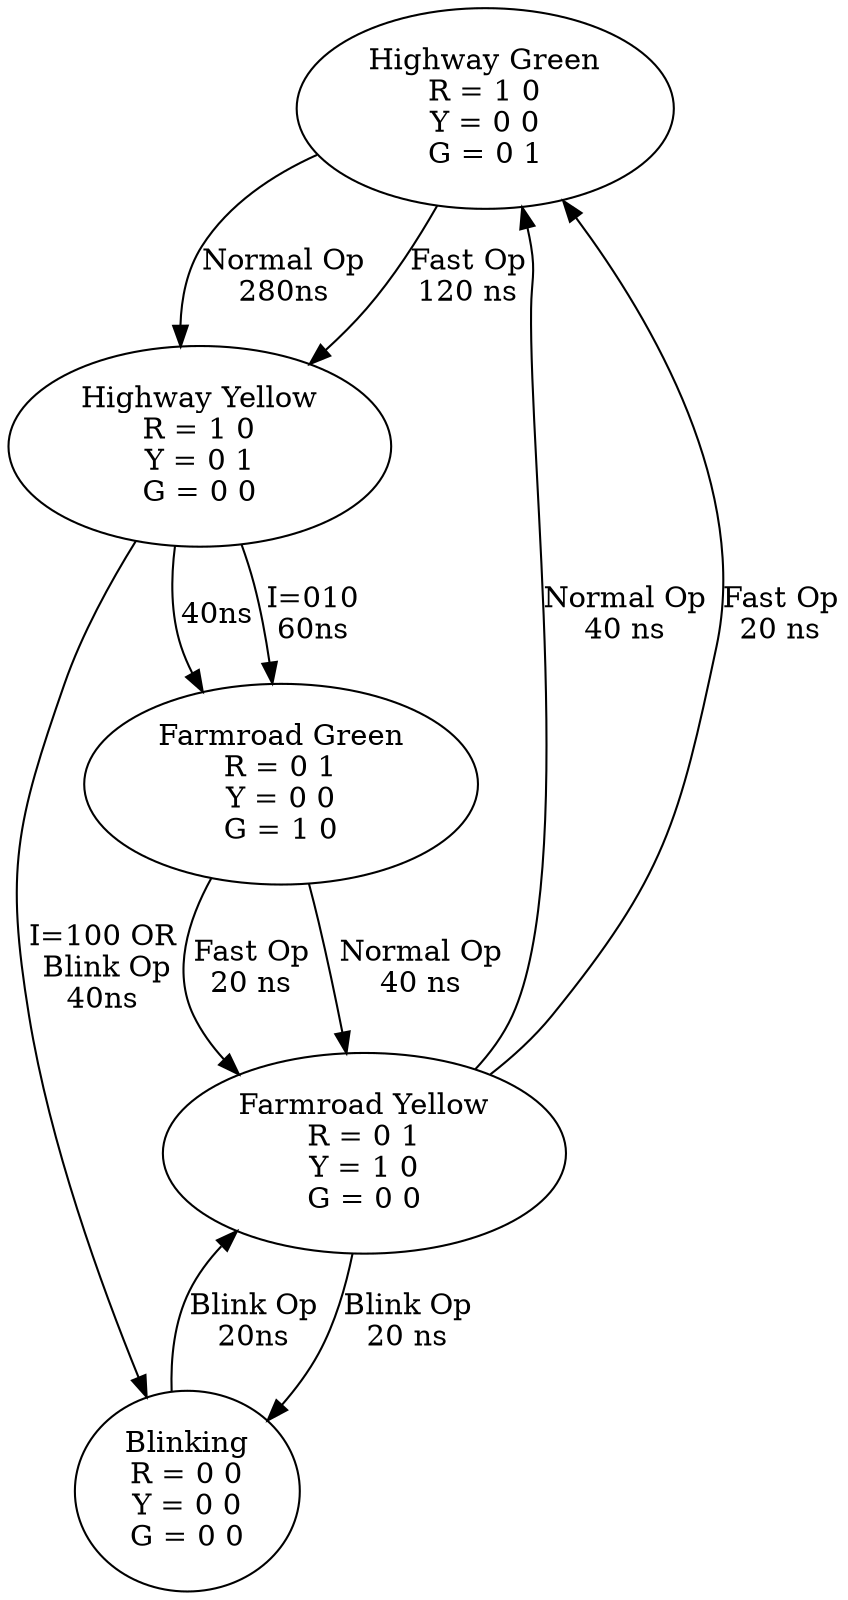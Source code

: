 digraph s298 {
	HighwayGreen -> HighwayYellow [label="Normal Op\n280ns"];
	HighwayGreen -> HighwayYellow [label="Fast Op\n120 ns"];
	HighwayYellow -> FarmroadGreen [label="40ns"];
	HighwayYellow -> FarmroadGreen [label="I=010\n60ns"];
	HighwayYellow -> Blinking [label="I=100 OR\n Blink Op\n40ns"];
	Blinking -> FarmroadYellow [label="Blink Op\n20ns"];
	FarmroadYellow -> Blinking [label="Blink Op\n20 ns"];
	FarmroadGreen -> FarmroadYellow [label="Normal Op\n40 ns"];
	FarmroadGreen -> FarmroadYellow [label="Fast Op\n20 ns"];
	FarmroadYellow -> HighwayGreen [label="Normal Op\n40 ns"];
	FarmroadYellow -> HighwayGreen [label="Fast Op\n20 ns"];
	FarmroadYellow [label="Farmroad Yellow\nR = 0 1\nY = 1 0\nG = 0 0"];
	FarmroadGreen [label="Farmroad Green\nR = 0 1\nY = 0 0\nG = 1 0"];
	HighwayGreen [label="Highway Green\nR = 1 0\nY = 0 0\nG = 0 1"];
	HighwayYellow [label="Highway Yellow\nR = 1 0\nY = 0 1\nG = 0 0"];
	Blinking [label="Blinking\nR = 0 0\nY = 0 0\nG = 0 0"];
}
